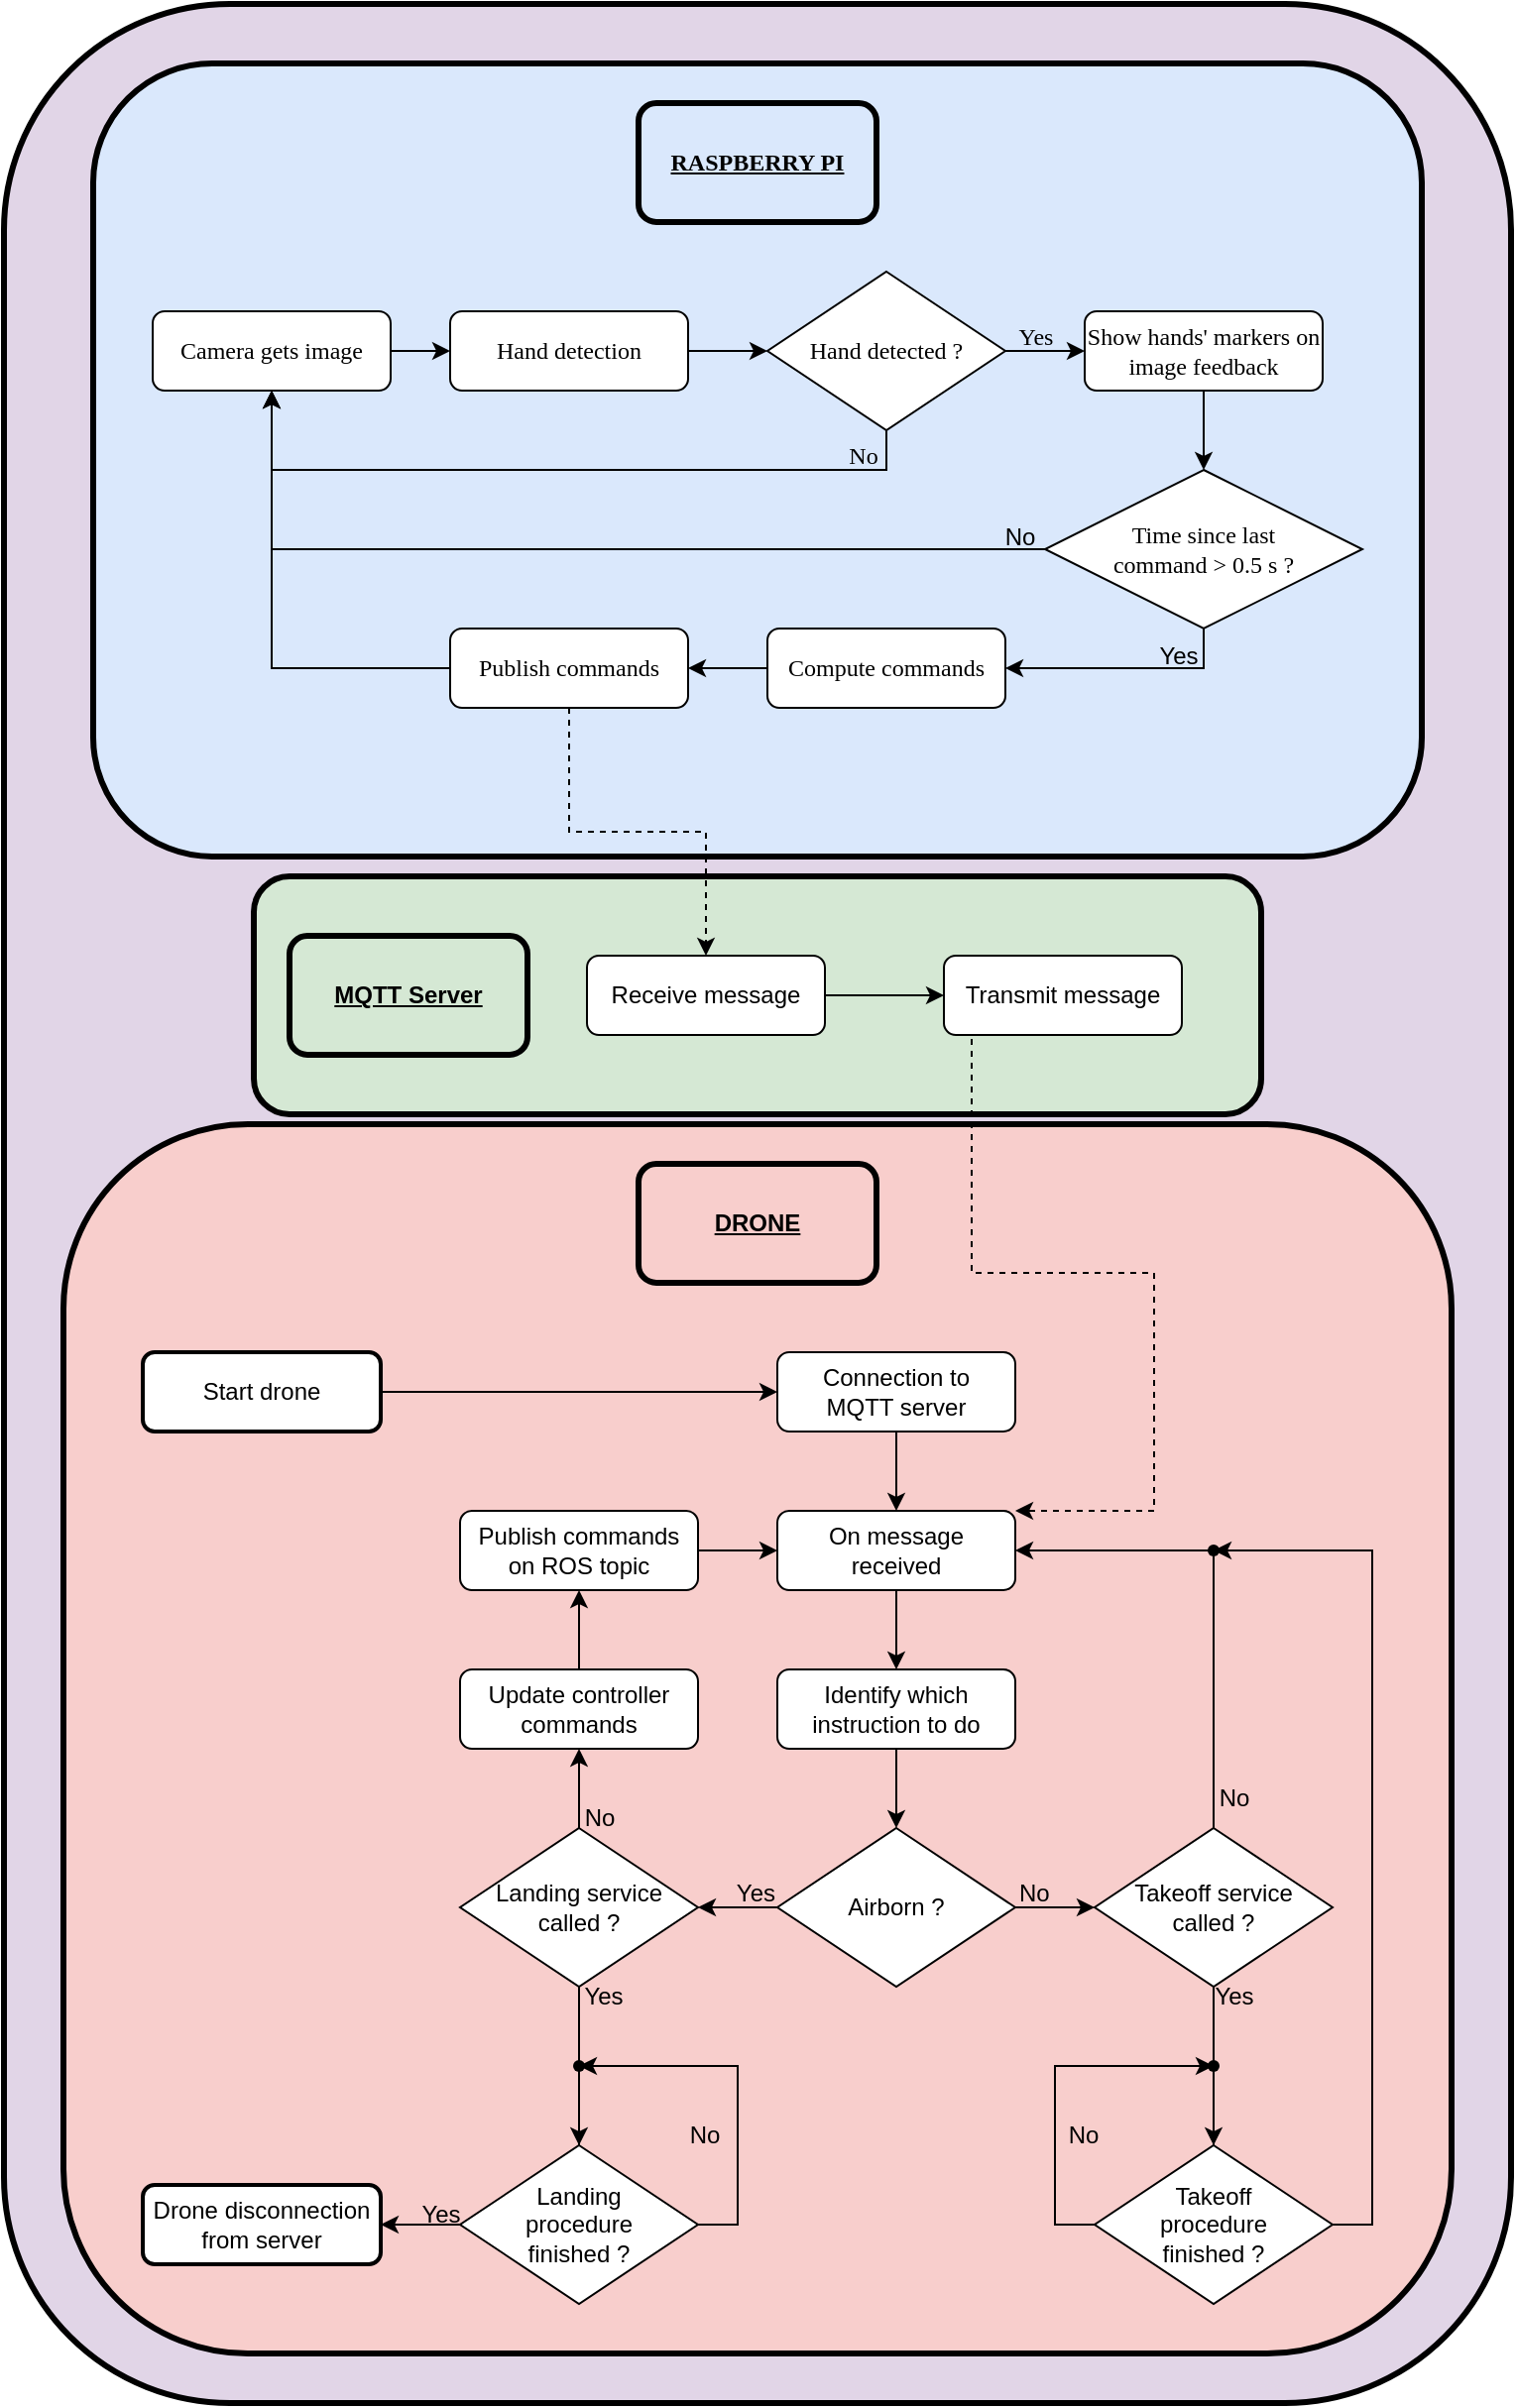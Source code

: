 <mxfile version="20.2.3" type="device"><diagram id="C7WuNaqt6dGpiqwTFWFQ" name="Page-1"><mxGraphModel dx="1093" dy="776" grid="1" gridSize="10" guides="1" tooltips="1" connect="1" arrows="1" fold="1" page="1" pageScale="1" pageWidth="827" pageHeight="1169" math="0" shadow="0"><root><mxCell id="0"/><mxCell id="1" parent="0"/><mxCell id="WD2_-3BgMwNLfEGyyi-o-1" value="" style="rounded=1;whiteSpace=wrap;html=1;fillColor=#e1d5e7;strokeColor=#000000;strokeWidth=3;" vertex="1" parent="1"><mxGeometry x="40" y="20" width="760" height="1210" as="geometry"/></mxCell><mxCell id="WD2_-3BgMwNLfEGyyi-o-3" value="" style="group" vertex="1" connectable="0" parent="1"><mxGeometry x="85" y="50" width="670" height="400" as="geometry"/></mxCell><mxCell id="WD2_-3BgMwNLfEGyyi-o-4" value="" style="rounded=1;whiteSpace=wrap;html=1;fillColor=#dae8fc;strokeColor=default;strokeWidth=3;" vertex="1" parent="WD2_-3BgMwNLfEGyyi-o-3"><mxGeometry width="670" height="400" as="geometry"/></mxCell><mxCell id="WD2_-3BgMwNLfEGyyi-o-5" value="&lt;b&gt;&lt;u&gt;RASPBERRY PI&lt;/u&gt;&lt;/b&gt;" style="rounded=1;whiteSpace=wrap;html=1;fontFamily=Tahoma;fontSize=12;fontColor=default;strokeColor=default;fillColor=none;strokeWidth=3;" vertex="1" parent="WD2_-3BgMwNLfEGyyi-o-3"><mxGeometry x="275" y="20" width="120" height="60" as="geometry"/></mxCell><mxCell id="WD2_-3BgMwNLfEGyyi-o-6" value="" style="group" vertex="1" connectable="0" parent="WD2_-3BgMwNLfEGyyi-o-3"><mxGeometry x="30" y="105" width="610" height="220" as="geometry"/></mxCell><mxCell id="WD2_-3BgMwNLfEGyyi-o-7" value="Camera gets image" style="rounded=1;whiteSpace=wrap;html=1;fontFamily=Tahoma;" vertex="1" parent="WD2_-3BgMwNLfEGyyi-o-6"><mxGeometry y="20" width="120" height="40" as="geometry"/></mxCell><mxCell id="WD2_-3BgMwNLfEGyyi-o-8" value="Hand detection" style="rounded=1;whiteSpace=wrap;html=1;fontFamily=Tahoma;" vertex="1" parent="WD2_-3BgMwNLfEGyyi-o-6"><mxGeometry x="150" y="20" width="120" height="40" as="geometry"/></mxCell><mxCell id="WD2_-3BgMwNLfEGyyi-o-9" style="edgeStyle=orthogonalEdgeStyle;rounded=0;orthogonalLoop=1;jettySize=auto;html=1;exitX=1;exitY=0.5;exitDx=0;exitDy=0;entryX=0;entryY=0.5;entryDx=0;entryDy=0;fontFamily=Tahoma;fontSize=12;fontColor=default;" edge="1" parent="WD2_-3BgMwNLfEGyyi-o-6" source="WD2_-3BgMwNLfEGyyi-o-7" target="WD2_-3BgMwNLfEGyyi-o-8"><mxGeometry relative="1" as="geometry"/></mxCell><mxCell id="WD2_-3BgMwNLfEGyyi-o-10" style="edgeStyle=orthogonalEdgeStyle;rounded=0;orthogonalLoop=1;jettySize=auto;html=1;exitX=0.5;exitY=1;exitDx=0;exitDy=0;entryX=0.5;entryY=1;entryDx=0;entryDy=0;" edge="1" parent="WD2_-3BgMwNLfEGyyi-o-6" source="WD2_-3BgMwNLfEGyyi-o-11" target="WD2_-3BgMwNLfEGyyi-o-7"><mxGeometry relative="1" as="geometry"/></mxCell><mxCell id="WD2_-3BgMwNLfEGyyi-o-11" value="Hand detected ?" style="rhombus;whiteSpace=wrap;html=1;rounded=0;fontFamily=Tahoma;fontSize=12;fontColor=default;strokeColor=default;fillColor=default;" vertex="1" parent="WD2_-3BgMwNLfEGyyi-o-6"><mxGeometry x="310" width="120" height="80" as="geometry"/></mxCell><mxCell id="WD2_-3BgMwNLfEGyyi-o-12" style="edgeStyle=orthogonalEdgeStyle;rounded=0;orthogonalLoop=1;jettySize=auto;html=1;exitX=1;exitY=0.5;exitDx=0;exitDy=0;entryX=0;entryY=0.5;entryDx=0;entryDy=0;" edge="1" parent="WD2_-3BgMwNLfEGyyi-o-6" source="WD2_-3BgMwNLfEGyyi-o-8" target="WD2_-3BgMwNLfEGyyi-o-11"><mxGeometry relative="1" as="geometry"/></mxCell><mxCell id="WD2_-3BgMwNLfEGyyi-o-13" value="Show hands' markers on image feedback" style="rounded=1;whiteSpace=wrap;html=1;fontFamily=Tahoma;" vertex="1" parent="WD2_-3BgMwNLfEGyyi-o-6"><mxGeometry x="470" y="20" width="120" height="40" as="geometry"/></mxCell><mxCell id="WD2_-3BgMwNLfEGyyi-o-14" style="edgeStyle=orthogonalEdgeStyle;rounded=0;orthogonalLoop=1;jettySize=auto;html=1;exitX=1;exitY=0.5;exitDx=0;exitDy=0;entryX=0;entryY=0.5;entryDx=0;entryDy=0;" edge="1" parent="WD2_-3BgMwNLfEGyyi-o-6" source="WD2_-3BgMwNLfEGyyi-o-11" target="WD2_-3BgMwNLfEGyyi-o-13"><mxGeometry relative="1" as="geometry"/></mxCell><mxCell id="WD2_-3BgMwNLfEGyyi-o-15" style="edgeStyle=orthogonalEdgeStyle;rounded=0;orthogonalLoop=1;jettySize=auto;html=1;exitX=0;exitY=0.5;exitDx=0;exitDy=0;entryX=0.5;entryY=1;entryDx=0;entryDy=0;fontFamily=Tahoma;fontSize=12;fontColor=default;" edge="1" parent="WD2_-3BgMwNLfEGyyi-o-6" source="WD2_-3BgMwNLfEGyyi-o-16" target="WD2_-3BgMwNLfEGyyi-o-7"><mxGeometry relative="1" as="geometry"/></mxCell><mxCell id="WD2_-3BgMwNLfEGyyi-o-16" value="Publish commands" style="rounded=1;whiteSpace=wrap;html=1;fontFamily=Tahoma;" vertex="1" parent="WD2_-3BgMwNLfEGyyi-o-6"><mxGeometry x="150" y="180" width="120" height="40" as="geometry"/></mxCell><mxCell id="WD2_-3BgMwNLfEGyyi-o-17" value="Yes" style="text;html=1;align=center;verticalAlign=middle;resizable=0;points=[];autosize=1;strokeColor=none;fillColor=none;fontSize=12;fontFamily=Tahoma;fontColor=default;" vertex="1" parent="WD2_-3BgMwNLfEGyyi-o-6"><mxGeometry x="425" y="18" width="40" height="30" as="geometry"/></mxCell><mxCell id="WD2_-3BgMwNLfEGyyi-o-18" value="No" style="text;html=1;align=center;verticalAlign=middle;resizable=0;points=[];autosize=1;strokeColor=none;fillColor=none;fontSize=12;fontFamily=Tahoma;fontColor=default;" vertex="1" parent="WD2_-3BgMwNLfEGyyi-o-6"><mxGeometry x="338" y="78" width="40" height="30" as="geometry"/></mxCell><mxCell id="WD2_-3BgMwNLfEGyyi-o-19" style="edgeStyle=orthogonalEdgeStyle;rounded=0;orthogonalLoop=1;jettySize=auto;html=1;exitX=0;exitY=0.5;exitDx=0;exitDy=0;entryX=0.5;entryY=1;entryDx=0;entryDy=0;" edge="1" parent="WD2_-3BgMwNLfEGyyi-o-6" source="WD2_-3BgMwNLfEGyyi-o-20" target="WD2_-3BgMwNLfEGyyi-o-7"><mxGeometry relative="1" as="geometry"/></mxCell><mxCell id="WD2_-3BgMwNLfEGyyi-o-20" value="Time since last &lt;br&gt;command &amp;gt; 0.5 s ?" style="rhombus;whiteSpace=wrap;html=1;rounded=0;fontFamily=Tahoma;fontSize=12;fontColor=default;strokeColor=default;fillColor=default;" vertex="1" parent="WD2_-3BgMwNLfEGyyi-o-6"><mxGeometry x="450" y="100" width="160" height="80" as="geometry"/></mxCell><mxCell id="WD2_-3BgMwNLfEGyyi-o-21" style="edgeStyle=orthogonalEdgeStyle;rounded=0;orthogonalLoop=1;jettySize=auto;html=1;exitX=0.5;exitY=1;exitDx=0;exitDy=0;entryX=0.5;entryY=0;entryDx=0;entryDy=0;fontFamily=Tahoma;fontSize=12;fontColor=default;" edge="1" parent="WD2_-3BgMwNLfEGyyi-o-6" source="WD2_-3BgMwNLfEGyyi-o-13" target="WD2_-3BgMwNLfEGyyi-o-20"><mxGeometry relative="1" as="geometry"><mxPoint x="220" y="325" as="targetPoint"/></mxGeometry></mxCell><mxCell id="WD2_-3BgMwNLfEGyyi-o-22" value="No" style="text;html=1;align=center;verticalAlign=middle;resizable=0;points=[];autosize=1;strokeColor=none;fillColor=none;" vertex="1" parent="WD2_-3BgMwNLfEGyyi-o-6"><mxGeometry x="417" y="119" width="40" height="30" as="geometry"/></mxCell><mxCell id="WD2_-3BgMwNLfEGyyi-o-23" value="Yes" style="text;html=1;align=center;verticalAlign=middle;resizable=0;points=[];autosize=1;strokeColor=none;fillColor=none;" vertex="1" parent="WD2_-3BgMwNLfEGyyi-o-6"><mxGeometry x="497" y="179" width="40" height="30" as="geometry"/></mxCell><mxCell id="WD2_-3BgMwNLfEGyyi-o-24" style="edgeStyle=orthogonalEdgeStyle;rounded=0;orthogonalLoop=1;jettySize=auto;html=1;exitX=0;exitY=0.5;exitDx=0;exitDy=0;entryX=1;entryY=0.5;entryDx=0;entryDy=0;" edge="1" parent="WD2_-3BgMwNLfEGyyi-o-6" source="WD2_-3BgMwNLfEGyyi-o-25" target="WD2_-3BgMwNLfEGyyi-o-16"><mxGeometry relative="1" as="geometry"/></mxCell><mxCell id="WD2_-3BgMwNLfEGyyi-o-25" value="Compute commands" style="rounded=1;whiteSpace=wrap;html=1;fontFamily=Tahoma;" vertex="1" parent="WD2_-3BgMwNLfEGyyi-o-6"><mxGeometry x="310" y="180" width="120" height="40" as="geometry"/></mxCell><mxCell id="WD2_-3BgMwNLfEGyyi-o-26" style="edgeStyle=orthogonalEdgeStyle;rounded=0;orthogonalLoop=1;jettySize=auto;html=1;exitX=0.5;exitY=1;exitDx=0;exitDy=0;entryX=1;entryY=0.5;entryDx=0;entryDy=0;" edge="1" parent="WD2_-3BgMwNLfEGyyi-o-6" source="WD2_-3BgMwNLfEGyyi-o-20" target="WD2_-3BgMwNLfEGyyi-o-25"><mxGeometry relative="1" as="geometry"/></mxCell><mxCell id="WD2_-3BgMwNLfEGyyi-o-29" value="" style="group" vertex="1" connectable="0" parent="1"><mxGeometry x="70" y="585" width="700" height="620" as="geometry"/></mxCell><mxCell id="WD2_-3BgMwNLfEGyyi-o-30" value="" style="rounded=1;whiteSpace=wrap;html=1;strokeWidth=3;fillColor=#f8cecc;strokeColor=#000000;" vertex="1" parent="WD2_-3BgMwNLfEGyyi-o-29"><mxGeometry width="700" height="620" as="geometry"/></mxCell><mxCell id="WD2_-3BgMwNLfEGyyi-o-31" value="" style="group" vertex="1" connectable="0" parent="WD2_-3BgMwNLfEGyyi-o-29"><mxGeometry x="40" y="20" width="620" height="575" as="geometry"/></mxCell><mxCell id="WD2_-3BgMwNLfEGyyi-o-32" value="&lt;b&gt;&lt;u&gt;DRONE&lt;/u&gt;&lt;/b&gt;" style="rounded=1;whiteSpace=wrap;html=1;strokeWidth=3;fillColor=none;" vertex="1" parent="WD2_-3BgMwNLfEGyyi-o-31"><mxGeometry x="250" width="120" height="60" as="geometry"/></mxCell><mxCell id="WD2_-3BgMwNLfEGyyi-o-33" value="" style="group" vertex="1" connectable="0" parent="WD2_-3BgMwNLfEGyyi-o-31"><mxGeometry y="95" width="620" height="480" as="geometry"/></mxCell><mxCell id="WD2_-3BgMwNLfEGyyi-o-34" value="Start drone" style="rounded=1;whiteSpace=wrap;html=1;perimeterSpacing=0;strokeWidth=2;" vertex="1" parent="WD2_-3BgMwNLfEGyyi-o-33"><mxGeometry width="120" height="40" as="geometry"/></mxCell><mxCell id="WD2_-3BgMwNLfEGyyi-o-35" value="Connection to &lt;br&gt;MQTT server" style="rounded=1;whiteSpace=wrap;html=1;" vertex="1" parent="WD2_-3BgMwNLfEGyyi-o-33"><mxGeometry x="320" width="120" height="40" as="geometry"/></mxCell><mxCell id="WD2_-3BgMwNLfEGyyi-o-36" style="edgeStyle=orthogonalEdgeStyle;rounded=0;orthogonalLoop=1;jettySize=auto;html=1;exitX=1;exitY=0.5;exitDx=0;exitDy=0;entryX=0;entryY=0.5;entryDx=0;entryDy=0;" edge="1" parent="WD2_-3BgMwNLfEGyyi-o-33" source="WD2_-3BgMwNLfEGyyi-o-34" target="WD2_-3BgMwNLfEGyyi-o-35"><mxGeometry relative="1" as="geometry"/></mxCell><mxCell id="WD2_-3BgMwNLfEGyyi-o-37" value="On message &lt;br&gt;received" style="rounded=1;whiteSpace=wrap;html=1;" vertex="1" parent="WD2_-3BgMwNLfEGyyi-o-33"><mxGeometry x="320" y="80" width="120" height="40" as="geometry"/></mxCell><mxCell id="WD2_-3BgMwNLfEGyyi-o-38" style="edgeStyle=orthogonalEdgeStyle;rounded=0;orthogonalLoop=1;jettySize=auto;html=1;exitX=0.5;exitY=1;exitDx=0;exitDy=0;entryX=0.5;entryY=0;entryDx=0;entryDy=0;" edge="1" parent="WD2_-3BgMwNLfEGyyi-o-33" source="WD2_-3BgMwNLfEGyyi-o-35" target="WD2_-3BgMwNLfEGyyi-o-37"><mxGeometry relative="1" as="geometry"/></mxCell><mxCell id="WD2_-3BgMwNLfEGyyi-o-39" value="Airborn ?" style="rhombus;whiteSpace=wrap;html=1;" vertex="1" parent="WD2_-3BgMwNLfEGyyi-o-33"><mxGeometry x="320" y="240" width="120" height="80" as="geometry"/></mxCell><mxCell id="WD2_-3BgMwNLfEGyyi-o-40" style="edgeStyle=orthogonalEdgeStyle;rounded=0;orthogonalLoop=1;jettySize=auto;html=1;exitDx=0;exitDy=0;entryX=1;entryY=0.5;entryDx=0;entryDy=0;startArrow=none;" edge="1" parent="WD2_-3BgMwNLfEGyyi-o-33" source="WD2_-3BgMwNLfEGyyi-o-52" target="WD2_-3BgMwNLfEGyyi-o-37"><mxGeometry relative="1" as="geometry"><Array as="points"><mxPoint x="540" y="100"/></Array></mxGeometry></mxCell><mxCell id="WD2_-3BgMwNLfEGyyi-o-41" value="Takeoff service &lt;br&gt;called ?" style="rhombus;whiteSpace=wrap;html=1;" vertex="1" parent="WD2_-3BgMwNLfEGyyi-o-33"><mxGeometry x="480" y="240" width="120" height="80" as="geometry"/></mxCell><mxCell id="WD2_-3BgMwNLfEGyyi-o-42" style="edgeStyle=orthogonalEdgeStyle;rounded=0;orthogonalLoop=1;jettySize=auto;html=1;exitX=1;exitY=0.5;exitDx=0;exitDy=0;entryX=0;entryY=0.5;entryDx=0;entryDy=0;" edge="1" parent="WD2_-3BgMwNLfEGyyi-o-33" source="WD2_-3BgMwNLfEGyyi-o-39" target="WD2_-3BgMwNLfEGyyi-o-41"><mxGeometry relative="1" as="geometry"/></mxCell><mxCell id="WD2_-3BgMwNLfEGyyi-o-43" value="No" style="text;html=1;align=left;verticalAlign=middle;resizable=0;points=[];autosize=1;strokeColor=none;fillColor=none;" vertex="1" parent="WD2_-3BgMwNLfEGyyi-o-33"><mxGeometry x="440" y="258" width="40" height="30" as="geometry"/></mxCell><mxCell id="WD2_-3BgMwNLfEGyyi-o-44" style="edgeStyle=orthogonalEdgeStyle;rounded=0;orthogonalLoop=1;jettySize=auto;html=1;exitX=0;exitY=0.5;exitDx=0;exitDy=0;" edge="1" parent="WD2_-3BgMwNLfEGyyi-o-33" source="WD2_-3BgMwNLfEGyyi-o-45"><mxGeometry relative="1" as="geometry"><mxPoint x="540" y="360" as="targetPoint"/><Array as="points"><mxPoint x="460" y="440"/><mxPoint x="460" y="360"/></Array></mxGeometry></mxCell><mxCell id="WD2_-3BgMwNLfEGyyi-o-45" value="Takeoff &lt;br&gt;procedure &lt;br&gt;finished ?" style="rhombus;whiteSpace=wrap;html=1;" vertex="1" parent="WD2_-3BgMwNLfEGyyi-o-33"><mxGeometry x="480" y="400" width="120" height="80" as="geometry"/></mxCell><mxCell id="WD2_-3BgMwNLfEGyyi-o-46" value="No" style="text;html=1;align=center;verticalAlign=middle;resizable=0;points=[];autosize=1;strokeColor=none;fillColor=none;" vertex="1" parent="WD2_-3BgMwNLfEGyyi-o-33"><mxGeometry x="530" y="210" width="40" height="30" as="geometry"/></mxCell><mxCell id="WD2_-3BgMwNLfEGyyi-o-47" value="" style="shape=waypoint;sketch=0;size=6;pointerEvents=1;points=[];fillColor=none;resizable=0;rotatable=0;perimeter=centerPerimeter;snapToPoint=1;" vertex="1" parent="WD2_-3BgMwNLfEGyyi-o-33"><mxGeometry x="520" y="340" width="40" height="40" as="geometry"/></mxCell><mxCell id="WD2_-3BgMwNLfEGyyi-o-48" style="edgeStyle=orthogonalEdgeStyle;rounded=0;orthogonalLoop=1;jettySize=auto;html=1;exitDx=0;exitDy=0;entryX=0.5;entryY=0;entryDx=0;entryDy=0;startArrow=none;" edge="1" parent="WD2_-3BgMwNLfEGyyi-o-33" source="WD2_-3BgMwNLfEGyyi-o-47" target="WD2_-3BgMwNLfEGyyi-o-45"><mxGeometry relative="1" as="geometry"/></mxCell><mxCell id="WD2_-3BgMwNLfEGyyi-o-49" value="" style="edgeStyle=orthogonalEdgeStyle;rounded=0;orthogonalLoop=1;jettySize=auto;html=1;exitX=0.5;exitY=1;exitDx=0;exitDy=0;entryDx=0;entryDy=0;endArrow=none;" edge="1" parent="WD2_-3BgMwNLfEGyyi-o-33" source="WD2_-3BgMwNLfEGyyi-o-41" target="WD2_-3BgMwNLfEGyyi-o-47"><mxGeometry relative="1" as="geometry"><mxPoint x="540" y="320" as="sourcePoint"/><mxPoint x="540" y="400" as="targetPoint"/></mxGeometry></mxCell><mxCell id="WD2_-3BgMwNLfEGyyi-o-50" value="Yes" style="text;html=1;align=center;verticalAlign=middle;resizable=0;points=[];autosize=1;strokeColor=none;fillColor=none;" vertex="1" parent="WD2_-3BgMwNLfEGyyi-o-33"><mxGeometry x="530" y="310" width="40" height="30" as="geometry"/></mxCell><mxCell id="WD2_-3BgMwNLfEGyyi-o-51" value="No" style="text;html=1;align=center;verticalAlign=middle;resizable=0;points=[];autosize=1;strokeColor=none;fillColor=none;" vertex="1" parent="WD2_-3BgMwNLfEGyyi-o-33"><mxGeometry x="454" y="380" width="40" height="30" as="geometry"/></mxCell><mxCell id="WD2_-3BgMwNLfEGyyi-o-52" value="" style="shape=waypoint;sketch=0;size=6;pointerEvents=1;points=[];fillColor=none;resizable=0;rotatable=0;perimeter=centerPerimeter;snapToPoint=1;" vertex="1" parent="WD2_-3BgMwNLfEGyyi-o-33"><mxGeometry x="520" y="80" width="40" height="40" as="geometry"/></mxCell><mxCell id="WD2_-3BgMwNLfEGyyi-o-53" style="edgeStyle=orthogonalEdgeStyle;rounded=0;orthogonalLoop=1;jettySize=auto;html=1;exitX=1;exitY=0.5;exitDx=0;exitDy=0;entryX=1.042;entryY=0.521;entryDx=0;entryDy=0;entryPerimeter=0;" edge="1" parent="WD2_-3BgMwNLfEGyyi-o-33" source="WD2_-3BgMwNLfEGyyi-o-45" target="WD2_-3BgMwNLfEGyyi-o-52"><mxGeometry relative="1" as="geometry"><Array as="points"><mxPoint x="620" y="440"/><mxPoint x="620" y="100"/></Array></mxGeometry></mxCell><mxCell id="WD2_-3BgMwNLfEGyyi-o-54" value="" style="edgeStyle=orthogonalEdgeStyle;rounded=0;orthogonalLoop=1;jettySize=auto;html=1;exitX=0.5;exitY=0;exitDx=0;exitDy=0;entryDx=0;entryDy=0;endArrow=none;" edge="1" parent="WD2_-3BgMwNLfEGyyi-o-33" source="WD2_-3BgMwNLfEGyyi-o-41" target="WD2_-3BgMwNLfEGyyi-o-52"><mxGeometry relative="1" as="geometry"><mxPoint x="540" y="200" as="sourcePoint"/><mxPoint x="440" y="140" as="targetPoint"/></mxGeometry></mxCell><mxCell id="WD2_-3BgMwNLfEGyyi-o-55" style="edgeStyle=orthogonalEdgeStyle;rounded=0;orthogonalLoop=1;jettySize=auto;html=1;exitX=0.5;exitY=1;exitDx=0;exitDy=0;entryX=0.5;entryY=0;entryDx=0;entryDy=0;" edge="1" parent="WD2_-3BgMwNLfEGyyi-o-33" source="WD2_-3BgMwNLfEGyyi-o-56" target="WD2_-3BgMwNLfEGyyi-o-39"><mxGeometry relative="1" as="geometry"/></mxCell><mxCell id="WD2_-3BgMwNLfEGyyi-o-56" value="Identify which instruction to do" style="rounded=1;whiteSpace=wrap;html=1;" vertex="1" parent="WD2_-3BgMwNLfEGyyi-o-33"><mxGeometry x="320" y="160" width="120" height="40" as="geometry"/></mxCell><mxCell id="WD2_-3BgMwNLfEGyyi-o-57" style="edgeStyle=orthogonalEdgeStyle;rounded=0;orthogonalLoop=1;jettySize=auto;html=1;exitX=0.5;exitY=1;exitDx=0;exitDy=0;entryX=0.5;entryY=0;entryDx=0;entryDy=0;" edge="1" parent="WD2_-3BgMwNLfEGyyi-o-33" source="WD2_-3BgMwNLfEGyyi-o-37" target="WD2_-3BgMwNLfEGyyi-o-56"><mxGeometry relative="1" as="geometry"/></mxCell><mxCell id="WD2_-3BgMwNLfEGyyi-o-58" value="Landing service called ?" style="rhombus;whiteSpace=wrap;html=1;" vertex="1" parent="WD2_-3BgMwNLfEGyyi-o-33"><mxGeometry x="160" y="240" width="120" height="80" as="geometry"/></mxCell><mxCell id="WD2_-3BgMwNLfEGyyi-o-59" style="edgeStyle=orthogonalEdgeStyle;rounded=0;orthogonalLoop=1;jettySize=auto;html=1;exitX=0;exitY=0.5;exitDx=0;exitDy=0;" edge="1" parent="WD2_-3BgMwNLfEGyyi-o-33" source="WD2_-3BgMwNLfEGyyi-o-39" target="WD2_-3BgMwNLfEGyyi-o-58"><mxGeometry relative="1" as="geometry"/></mxCell><mxCell id="WD2_-3BgMwNLfEGyyi-o-60" value="Yes" style="text;html=1;align=right;verticalAlign=middle;resizable=0;points=[];autosize=1;strokeColor=none;fillColor=none;" vertex="1" parent="WD2_-3BgMwNLfEGyyi-o-33"><mxGeometry x="280" y="258" width="40" height="30" as="geometry"/></mxCell><mxCell id="WD2_-3BgMwNLfEGyyi-o-61" value="Update controller commands" style="rounded=1;whiteSpace=wrap;html=1;" vertex="1" parent="WD2_-3BgMwNLfEGyyi-o-33"><mxGeometry x="160" y="160" width="120" height="40" as="geometry"/></mxCell><mxCell id="WD2_-3BgMwNLfEGyyi-o-62" style="edgeStyle=orthogonalEdgeStyle;rounded=0;orthogonalLoop=1;jettySize=auto;html=1;exitX=0.5;exitY=0;exitDx=0;exitDy=0;entryX=0.5;entryY=1;entryDx=0;entryDy=0;" edge="1" parent="WD2_-3BgMwNLfEGyyi-o-33" source="WD2_-3BgMwNLfEGyyi-o-58" target="WD2_-3BgMwNLfEGyyi-o-61"><mxGeometry relative="1" as="geometry"/></mxCell><mxCell id="WD2_-3BgMwNLfEGyyi-o-63" style="edgeStyle=orthogonalEdgeStyle;rounded=0;orthogonalLoop=1;jettySize=auto;html=1;exitX=1;exitY=0.5;exitDx=0;exitDy=0;entryX=0;entryY=0.5;entryDx=0;entryDy=0;" edge="1" parent="WD2_-3BgMwNLfEGyyi-o-33" source="WD2_-3BgMwNLfEGyyi-o-64" target="WD2_-3BgMwNLfEGyyi-o-37"><mxGeometry relative="1" as="geometry"/></mxCell><mxCell id="WD2_-3BgMwNLfEGyyi-o-64" value="Publish commands on ROS topic" style="rounded=1;whiteSpace=wrap;html=1;" vertex="1" parent="WD2_-3BgMwNLfEGyyi-o-33"><mxGeometry x="160" y="80" width="120" height="40" as="geometry"/></mxCell><mxCell id="WD2_-3BgMwNLfEGyyi-o-65" value="Landing&lt;br&gt;procedure &lt;br&gt;finished ?" style="rhombus;whiteSpace=wrap;html=1;" vertex="1" parent="WD2_-3BgMwNLfEGyyi-o-33"><mxGeometry x="160" y="400" width="120" height="80" as="geometry"/></mxCell><mxCell id="WD2_-3BgMwNLfEGyyi-o-66" style="edgeStyle=orthogonalEdgeStyle;rounded=0;orthogonalLoop=1;jettySize=auto;html=1;exitX=0.5;exitY=0;exitDx=0;exitDy=0;entryX=0.5;entryY=1;entryDx=0;entryDy=0;" edge="1" parent="WD2_-3BgMwNLfEGyyi-o-33" source="WD2_-3BgMwNLfEGyyi-o-61" target="WD2_-3BgMwNLfEGyyi-o-64"><mxGeometry relative="1" as="geometry"/></mxCell><mxCell id="WD2_-3BgMwNLfEGyyi-o-67" value="No" style="text;html=1;align=center;verticalAlign=middle;resizable=0;points=[];autosize=1;strokeColor=none;fillColor=none;" vertex="1" parent="WD2_-3BgMwNLfEGyyi-o-33"><mxGeometry x="210" y="220" width="40" height="30" as="geometry"/></mxCell><mxCell id="WD2_-3BgMwNLfEGyyi-o-68" value="Yes" style="text;html=1;align=center;verticalAlign=middle;resizable=0;points=[];autosize=1;strokeColor=none;fillColor=none;" vertex="1" parent="WD2_-3BgMwNLfEGyyi-o-33"><mxGeometry x="212" y="310" width="40" height="30" as="geometry"/></mxCell><mxCell id="WD2_-3BgMwNLfEGyyi-o-69" value="" style="shape=waypoint;sketch=0;size=6;pointerEvents=1;points=[];fillColor=none;resizable=0;rotatable=0;perimeter=centerPerimeter;snapToPoint=1;" vertex="1" parent="WD2_-3BgMwNLfEGyyi-o-33"><mxGeometry x="200" y="340" width="40" height="40" as="geometry"/></mxCell><mxCell id="WD2_-3BgMwNLfEGyyi-o-70" style="edgeStyle=orthogonalEdgeStyle;rounded=0;orthogonalLoop=1;jettySize=auto;html=1;exitDx=0;exitDy=0;entryX=0.5;entryY=0;entryDx=0;entryDy=0;startArrow=none;" edge="1" parent="WD2_-3BgMwNLfEGyyi-o-33" source="WD2_-3BgMwNLfEGyyi-o-69" target="WD2_-3BgMwNLfEGyyi-o-65"><mxGeometry relative="1" as="geometry"/></mxCell><mxCell id="WD2_-3BgMwNLfEGyyi-o-71" style="edgeStyle=orthogonalEdgeStyle;rounded=0;orthogonalLoop=1;jettySize=auto;html=1;exitX=1;exitY=0.5;exitDx=0;exitDy=0;entryX=0.597;entryY=0.466;entryDx=0;entryDy=0;entryPerimeter=0;" edge="1" parent="WD2_-3BgMwNLfEGyyi-o-33" source="WD2_-3BgMwNLfEGyyi-o-65" target="WD2_-3BgMwNLfEGyyi-o-69"><mxGeometry relative="1" as="geometry"><Array as="points"><mxPoint x="300" y="440"/><mxPoint x="300" y="360"/></Array></mxGeometry></mxCell><mxCell id="WD2_-3BgMwNLfEGyyi-o-72" value="" style="edgeStyle=orthogonalEdgeStyle;rounded=0;orthogonalLoop=1;jettySize=auto;html=1;exitX=0.5;exitY=1;exitDx=0;exitDy=0;entryDx=0;entryDy=0;endArrow=none;" edge="1" parent="WD2_-3BgMwNLfEGyyi-o-33" source="WD2_-3BgMwNLfEGyyi-o-58" target="WD2_-3BgMwNLfEGyyi-o-69"><mxGeometry relative="1" as="geometry"><mxPoint x="220" y="320" as="sourcePoint"/><mxPoint x="220" y="400" as="targetPoint"/></mxGeometry></mxCell><mxCell id="WD2_-3BgMwNLfEGyyi-o-73" value="No" style="text;html=1;align=center;verticalAlign=middle;resizable=0;points=[];autosize=1;strokeColor=none;fillColor=none;" vertex="1" parent="WD2_-3BgMwNLfEGyyi-o-33"><mxGeometry x="263" y="380" width="40" height="30" as="geometry"/></mxCell><mxCell id="WD2_-3BgMwNLfEGyyi-o-74" value="Drone disconnection from server" style="rounded=1;whiteSpace=wrap;html=1;strokeWidth=2;" vertex="1" parent="WD2_-3BgMwNLfEGyyi-o-33"><mxGeometry y="420" width="120" height="40" as="geometry"/></mxCell><mxCell id="WD2_-3BgMwNLfEGyyi-o-75" value="Yes" style="text;html=1;align=center;verticalAlign=middle;resizable=0;points=[];autosize=1;strokeColor=none;fillColor=none;" vertex="1" parent="WD2_-3BgMwNLfEGyyi-o-33"><mxGeometry x="130" y="420" width="40" height="30" as="geometry"/></mxCell><mxCell id="WD2_-3BgMwNLfEGyyi-o-76" style="edgeStyle=orthogonalEdgeStyle;rounded=0;orthogonalLoop=1;jettySize=auto;html=1;exitX=0;exitY=0.5;exitDx=0;exitDy=0;entryX=1;entryY=0.5;entryDx=0;entryDy=0;" edge="1" parent="WD2_-3BgMwNLfEGyyi-o-33" source="WD2_-3BgMwNLfEGyyi-o-65" target="WD2_-3BgMwNLfEGyyi-o-74"><mxGeometry relative="1" as="geometry"/></mxCell><mxCell id="WD2_-3BgMwNLfEGyyi-o-79" value="" style="group" vertex="1" connectable="0" parent="1"><mxGeometry x="166" y="460" width="508" height="180" as="geometry"/></mxCell><mxCell id="WD2_-3BgMwNLfEGyyi-o-80" value="" style="rounded=1;whiteSpace=wrap;html=1;strokeWidth=3;fillColor=#d5e8d4;strokeColor=#000000;" vertex="1" parent="WD2_-3BgMwNLfEGyyi-o-79"><mxGeometry width="508" height="120" as="geometry"/></mxCell><mxCell id="WD2_-3BgMwNLfEGyyi-o-81" value="&lt;b&gt;&lt;u&gt;MQTT Server&lt;/u&gt;&lt;/b&gt;" style="rounded=1;whiteSpace=wrap;html=1;strokeWidth=3;fillColor=none;" vertex="1" parent="WD2_-3BgMwNLfEGyyi-o-79"><mxGeometry x="18" y="30" width="120" height="60" as="geometry"/></mxCell><mxCell id="WD2_-3BgMwNLfEGyyi-o-82" value="Receive message" style="rounded=1;whiteSpace=wrap;html=1;strokeWidth=1;" vertex="1" parent="WD2_-3BgMwNLfEGyyi-o-79"><mxGeometry x="168" y="40" width="120" height="40" as="geometry"/></mxCell><mxCell id="WD2_-3BgMwNLfEGyyi-o-83" value="Transmit message" style="rounded=1;whiteSpace=wrap;html=1;strokeWidth=1;" vertex="1" parent="WD2_-3BgMwNLfEGyyi-o-79"><mxGeometry x="348" y="40" width="120" height="40" as="geometry"/></mxCell><mxCell id="WD2_-3BgMwNLfEGyyi-o-84" style="edgeStyle=orthogonalEdgeStyle;rounded=0;orthogonalLoop=1;jettySize=auto;html=1;exitX=1;exitY=0.5;exitDx=0;exitDy=0;entryX=0;entryY=0.5;entryDx=0;entryDy=0;" edge="1" parent="WD2_-3BgMwNLfEGyyi-o-79" source="WD2_-3BgMwNLfEGyyi-o-82" target="WD2_-3BgMwNLfEGyyi-o-83"><mxGeometry relative="1" as="geometry"/></mxCell><mxCell id="WD2_-3BgMwNLfEGyyi-o-28" style="edgeStyle=orthogonalEdgeStyle;rounded=0;orthogonalLoop=1;jettySize=auto;html=1;exitX=0.5;exitY=1;exitDx=0;exitDy=0;entryX=0.5;entryY=0;entryDx=0;entryDy=0;dashed=1;" edge="1" parent="1" source="WD2_-3BgMwNLfEGyyi-o-16" target="WD2_-3BgMwNLfEGyyi-o-82"><mxGeometry relative="1" as="geometry"><mxPoint x="326" y="410" as="targetPoint"/></mxGeometry></mxCell><mxCell id="WD2_-3BgMwNLfEGyyi-o-89" style="edgeStyle=orthogonalEdgeStyle;rounded=0;orthogonalLoop=1;jettySize=auto;html=1;exitX=0.5;exitY=1;exitDx=0;exitDy=0;entryX=1;entryY=0;entryDx=0;entryDy=0;dashed=1;" edge="1" parent="1" source="WD2_-3BgMwNLfEGyyi-o-83" target="WD2_-3BgMwNLfEGyyi-o-37"><mxGeometry relative="1" as="geometry"><Array as="points"><mxPoint x="528" y="660"/><mxPoint x="620" y="660"/><mxPoint x="620" y="780"/></Array></mxGeometry></mxCell></root></mxGraphModel></diagram></mxfile>
